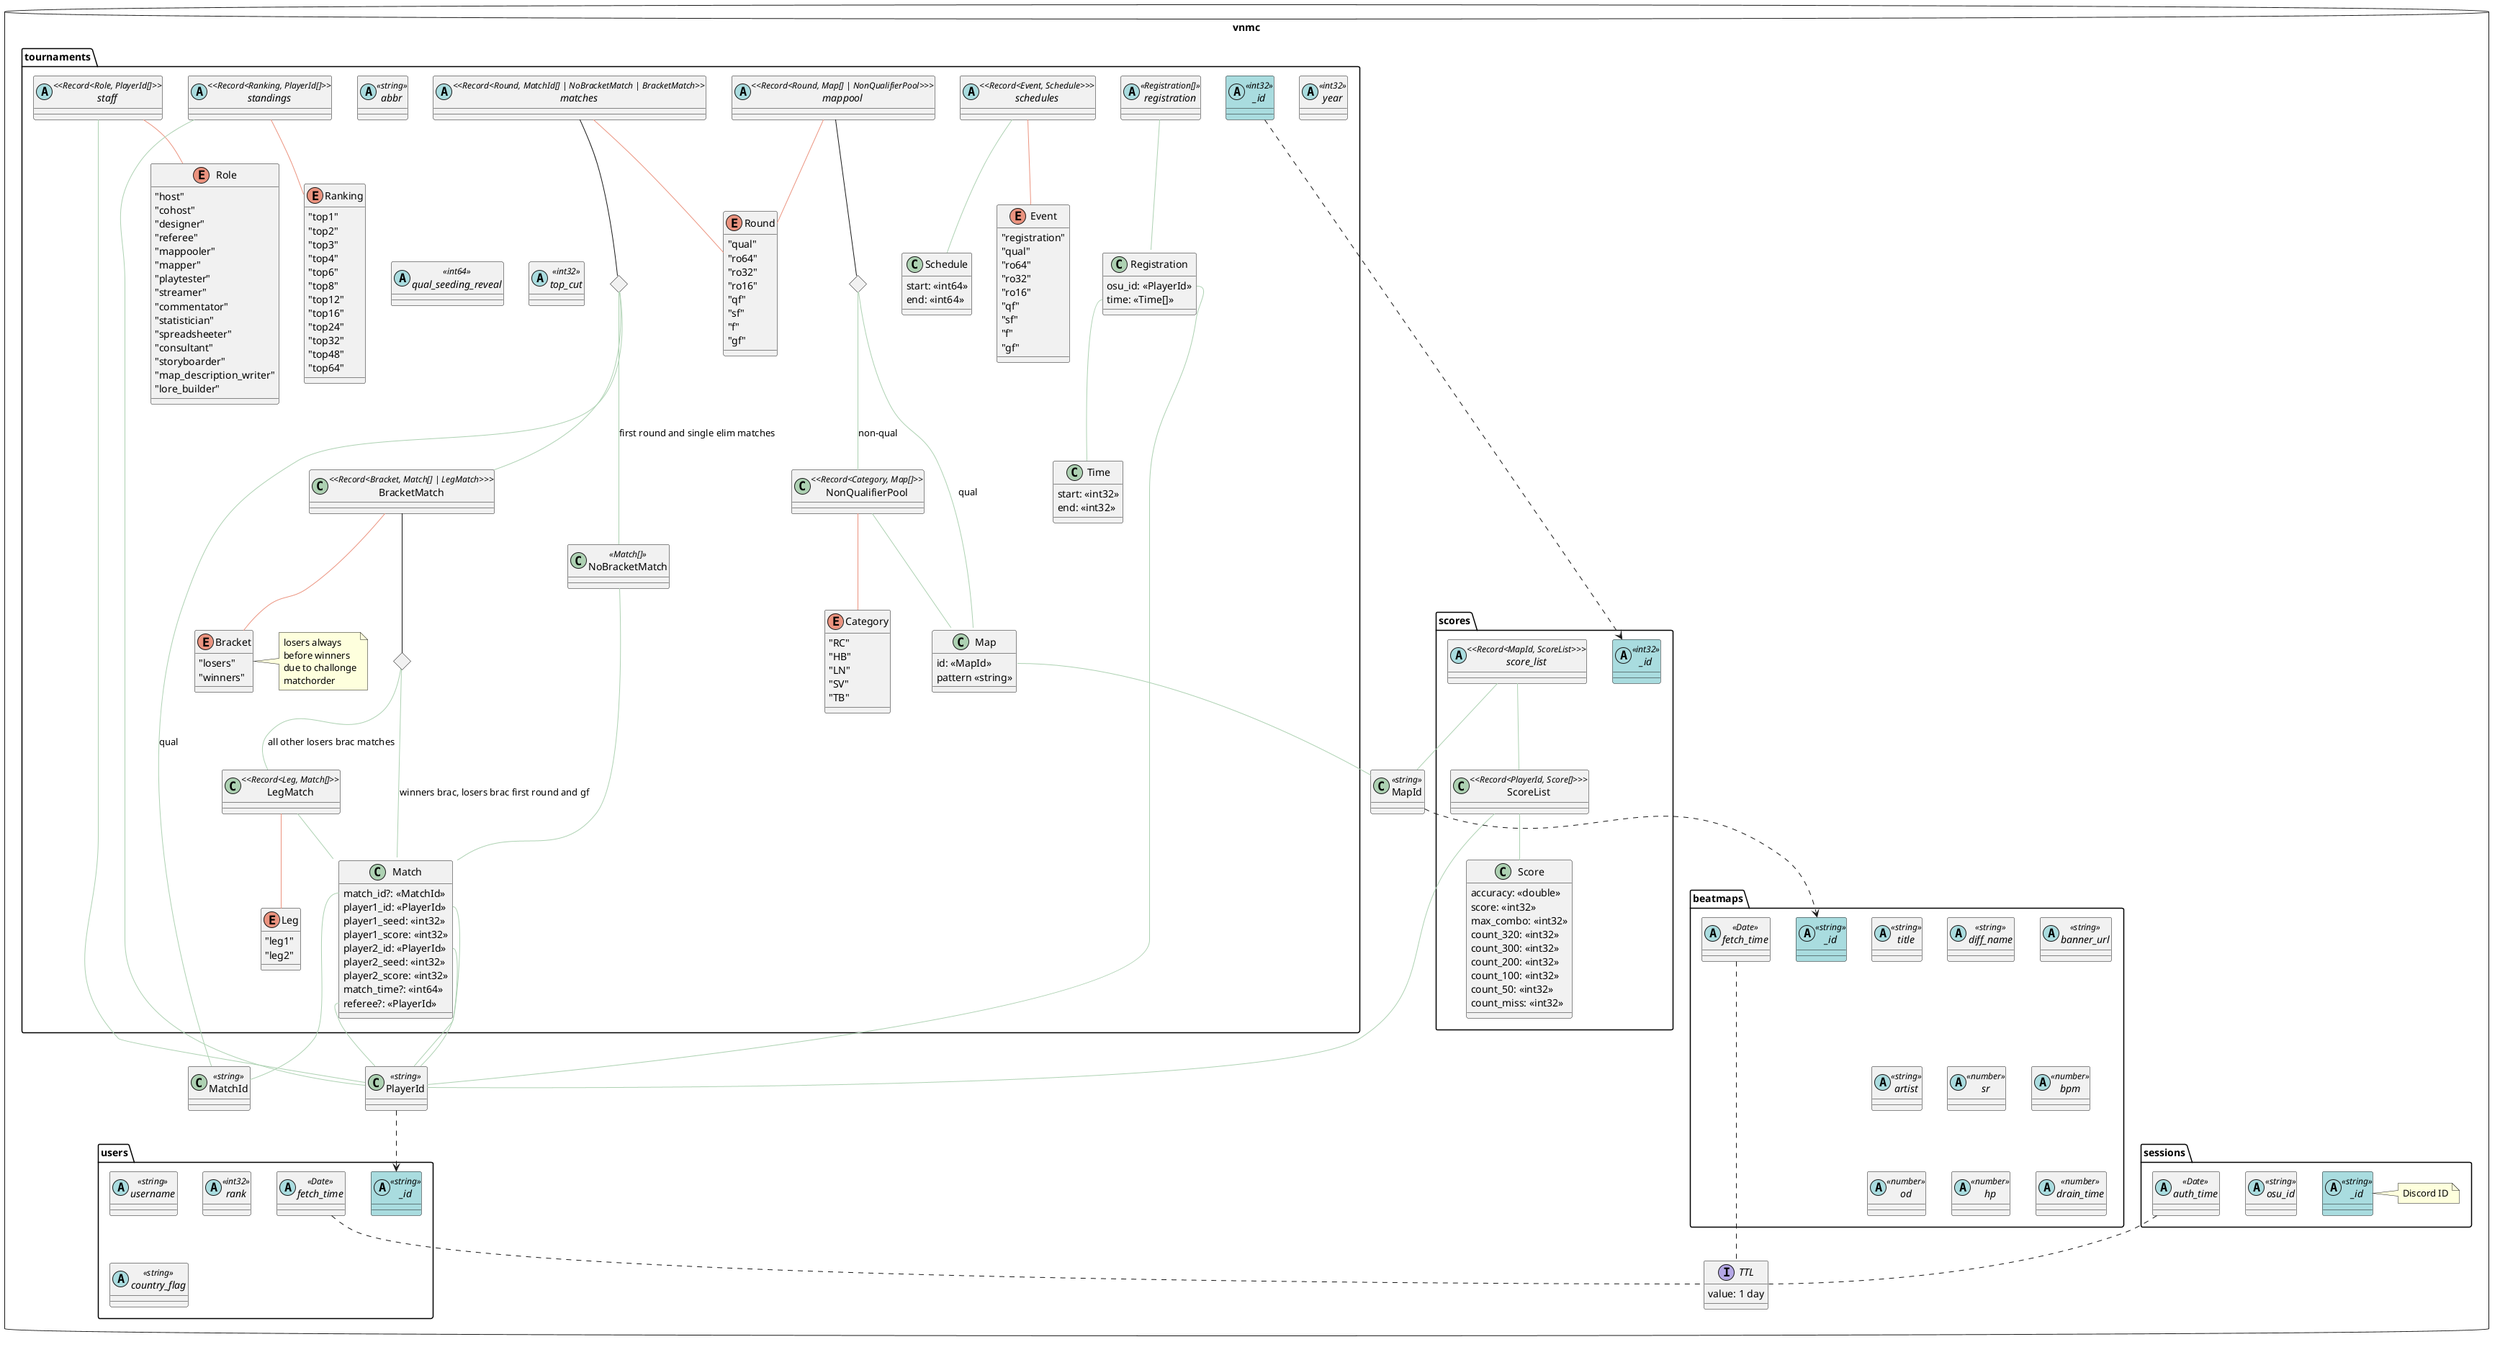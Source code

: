 @startuml db_schema

package vnmc <<Database>> {
	package tournaments {
		abstract tournament_id as "_id" <<int32>> #a9dcdf
		abstract abbr <<string>>
		abstract year <<int32>>

		abstract registration_prop as "registration" <<Registration[]>>
		class Registration {
			osu_id: <<PlayerId>>
			time: <<Time[]>>
		}
		class Time {
			start: <<int32>>
			end: <<int32>>
		}

		abstract schedules <<Record<Event, Schedule>>>
		class Schedule {
			start: <<int64>>
			end: <<int64>>
		}
		enum Event {
			"registration"
			"qual"
			"ro64"
			"ro32"
			"ro16"
			"qf"
			"sf"
			"f"
			"gf"
		}

		abstract staff <<Record<Role, PlayerId[]>>
		enum Role {
			"host"
			"cohost"
			"designer"
			"referee"
			"mappooler"
			"mapper"
			"playtester"
			"streamer"
			"commentator"
			"statistician"
			"spreadsheeter"
			"consultant"
			"storyboarder"
			"map_description_writer"
			"lore_builder"
		}

		abstract mappool <<Record<Round, Map[] | NonQualifierPool>>>
		class Map {
			id: <<MapId>>
			pattern <<string>>
		}
		<> diamond1
		class NonQualifierPool <<Record<Category, Map[]>>
		enum Round {
			"qual"
			"ro64"
			"ro32"
			"ro16"
			"qf"
			"sf"
			"f"
			"gf"
		}
		enum Category {
			"RC"
			"HB"
			"LN"
			"SV"
			"TB"
		}

		abstract matches <<Record<Round, MatchId[] | NoBracketMatch | BracketMatch>>
		<> diamond2
		class NoBracketMatch <<Match[]>>
		class BracketMatch <<Record<Bracket, Match[] | LegMatch>>>
		<> diamond3
		class LegMatch <<Record<Leg, Match[]>>
		class Match {
			match_id?: <<MatchId>>
			player1_id: <<PlayerId>>
			player1_seed: <<int32>>
			player1_score: <<int32>>
			player2_id: <<PlayerId>>
			player2_seed: <<int32>>
			player2_score: <<int32>>
			match_time?: <<int64>>
			referee?: <<PlayerId>>
		}
		enum Bracket {
			"losers"
			"winners"
		}
		enum Leg {
			"leg1"
			"leg2"
		}
		note right of Bracket : losers always\nbefore winners\ndue to challonge\nmatchorder

		abstract standings <<Record<Ranking, PlayerId[]>>
		enum Ranking {
			"top1"
			"top2"
			"top3"
			"top4"
			"top6"
			"top8"
			"top12"
			"top16"
			"top24"
			"top32"
			"top48"
			"top64"
		}

		abstract qual_seeding_reveal <<int64>>
		abstract top_cut <<int32>>
	}

	package beatmaps {
		abstract beatmap_id as "_id" <<string>> #a9dcdf
		abstract title <<string>>
		abstract diff_name <<string>>
		abstract banner_url <<string>>
		abstract artist <<string>>
		abstract sr <<number>>
		abstract bpm <<number>>
		abstract od <<number>>
		abstract hp <<number>>
		abstract drain_time <<number>>
		abstract map_fetch_time as "fetch_time" <<Date>>
	}

	package users {
		abstract user_id as "_id" <<string>> #a9dcdf
		abstract username <<string>>
		abstract rank <<int32>>
		abstract country_flag <<string>>
		abstract user_fetch_time as "fetch_time" <<Date>>
	}

	package sessions {
		abstract session_id as "_id" <<string>> #a9dcdf
		abstract osu_id <<string>>
		abstract auth_time <<Date>>
		note right of session_id : Discord ID
	}

	package scores {
		abstract score_id as "_id" <<int32>> #a9dcdf
		abstract score_list <<Record<MapId, ScoreList>>>
		class ScoreList <<Record<PlayerId, Score[]>>>
		class Score {
			accuracy: <<double>>
			score: <<int32>>
			max_combo: <<int32>>
			count_320: <<int32>>
			count_300: <<int32>>
			count_200: <<int32>>
			count_100: <<int32>>
			count_50: <<int32>>
			count_miss: <<int32>>
		}
	}

	interface TTL {
		value: 1 day
	}

	/' foreign keys used by multiple fields '/
	class MapId <<string>>
	class MatchId <<string>>
	class PlayerId <<string>>
}

registration_prop -[#add1b2]- Registration
Registration::osu_id -[#add1b2]- PlayerId
Registration::time -[#add1b2]- Time

schedules -[#add1b2]- Schedule
schedules -[#eb937f]- Event

staff -[#eb937f]- Role
staff -[#add1b2]- PlayerId

mappool -[#eb937f]- Round
mappool -- diamond1
diamond1 -[#add1b2]- Map : qual
diamond1 -[#add1b2]- NonQualifierPool : non-qual
NonQualifierPool -[#eb937f]- Category
NonQualifierPool -[#add1b2]- Map
Map::id -[#add1b2]- MapId

matches -- diamond2
diamond2 -[#add1b2]- MatchId : qual
diamond2 -[#add1b2]- NoBracketMatch : first round and single elim matches
diamond2 -[#add1b2]- BracketMatch
NoBracketMatch -[#add1b2]- Match
BracketMatch -- diamond3
diamond3 -[#add1b2]- Match : winners brac, losers brac first round and gf
diamond3 -[#add1b2]- LegMatch : all other losers brac matches
LegMatch -[#add1b2]- Match
Match::match_id -[#add1b2]- MatchId
Match::player1_id -[#add1b2]- PlayerId
Match::player2_id -[#add1b2]- PlayerId
Match::referee -[#add1b2]- PlayerId
matches -[#eb937f]- Round
BracketMatch -[#eb937f]- Bracket
LegMatch -[#eb937f]- Leg

standings -[#eb937f]- Ranking
standings -[#add1b2]- PlayerId



user_fetch_time .. TTL
map_fetch_time .. TTL
auth_time .. TTL



score_list -[#add1b2]- MapId
score_list -[#add1b2]- ScoreList
ScoreList -[#add1b2]- PlayerId
ScoreList -[#add1b2]- Score



MapId ..> beatmap_id
PlayerId ..> user_id
tournament_id ..> score_id

@enduml

